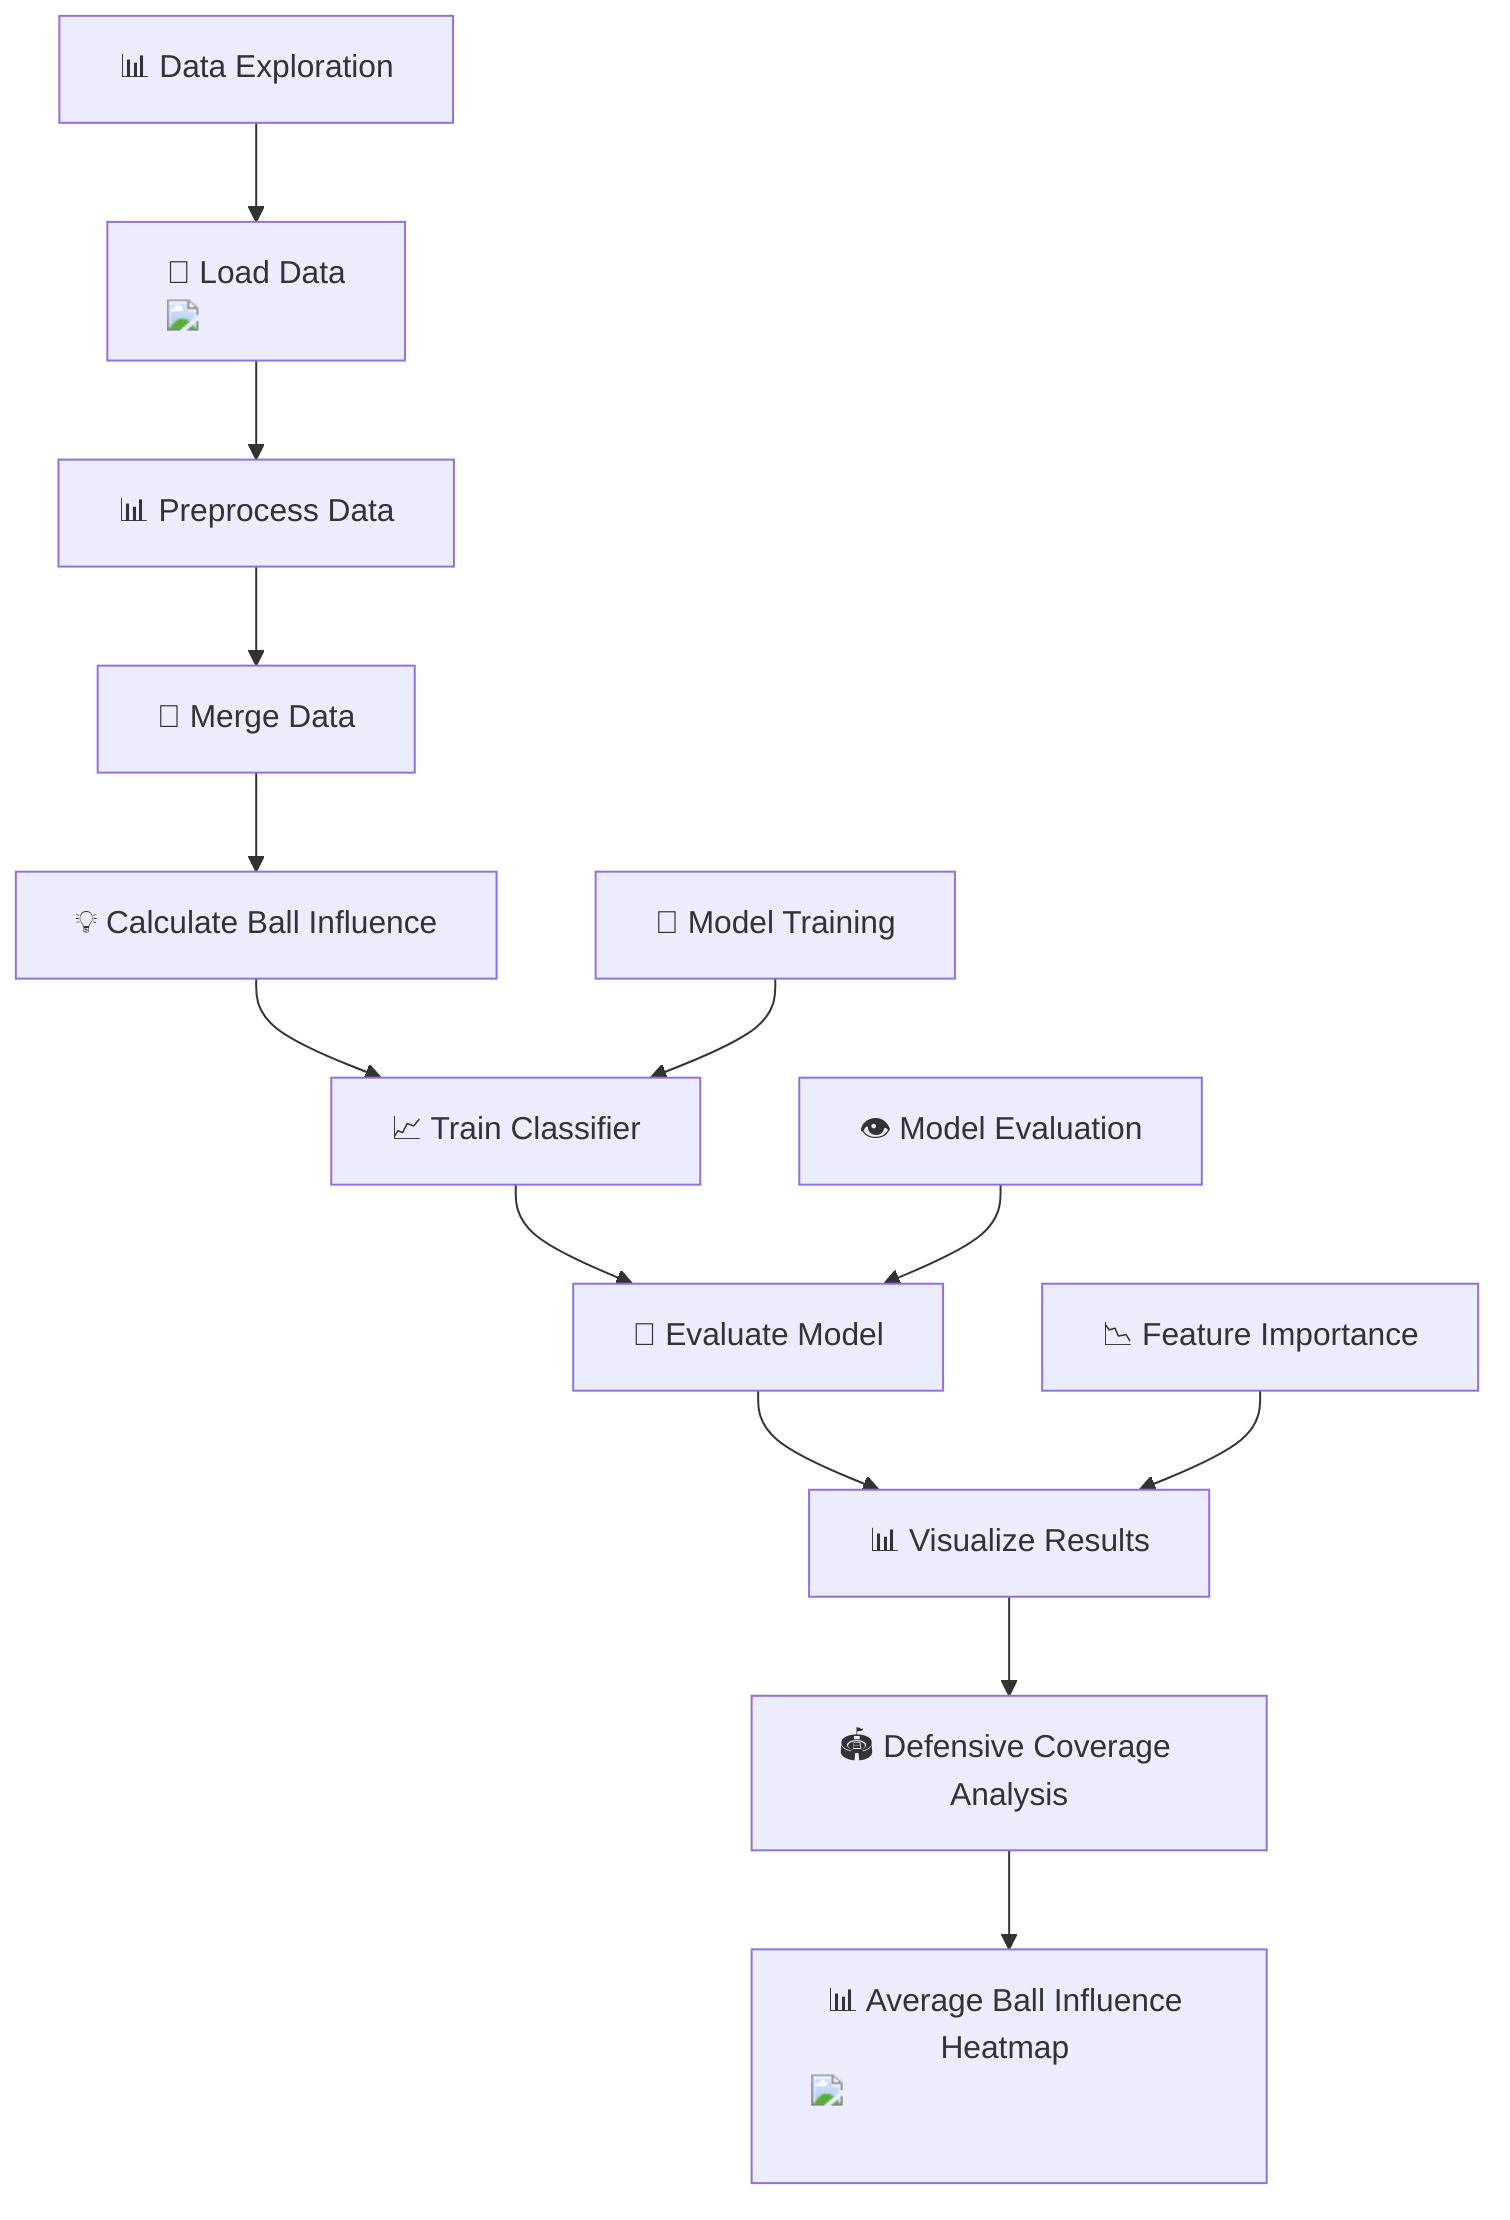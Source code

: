 graph TD;
    A["📁 Load Data <img src='icons/file.svg' />"] --> B["📊 Preprocess Data"];
    B --> C["🔄 Merge Data"];
    C --> D["💡 Calculate Ball Influence"];
    D --> E["📈 Train Classifier"];
    E --> F["📝 Evaluate Model"];
    F --> G["📊 Visualize Results"];
    G --> H["🏟️ Defensive Coverage Analysis"];
    H --> I["📊 Average Ball Influence Heatmap <img src='dummy_plots/heatmap_template.svg'/> <br/>"];

    A1["📊 Data Exploration"] --> A;
    E1["🏁 Model Training"] --> E;
    F1["👁️ Model Evaluation"] --> F;
    G1["📉 Feature Importance"] --> G;